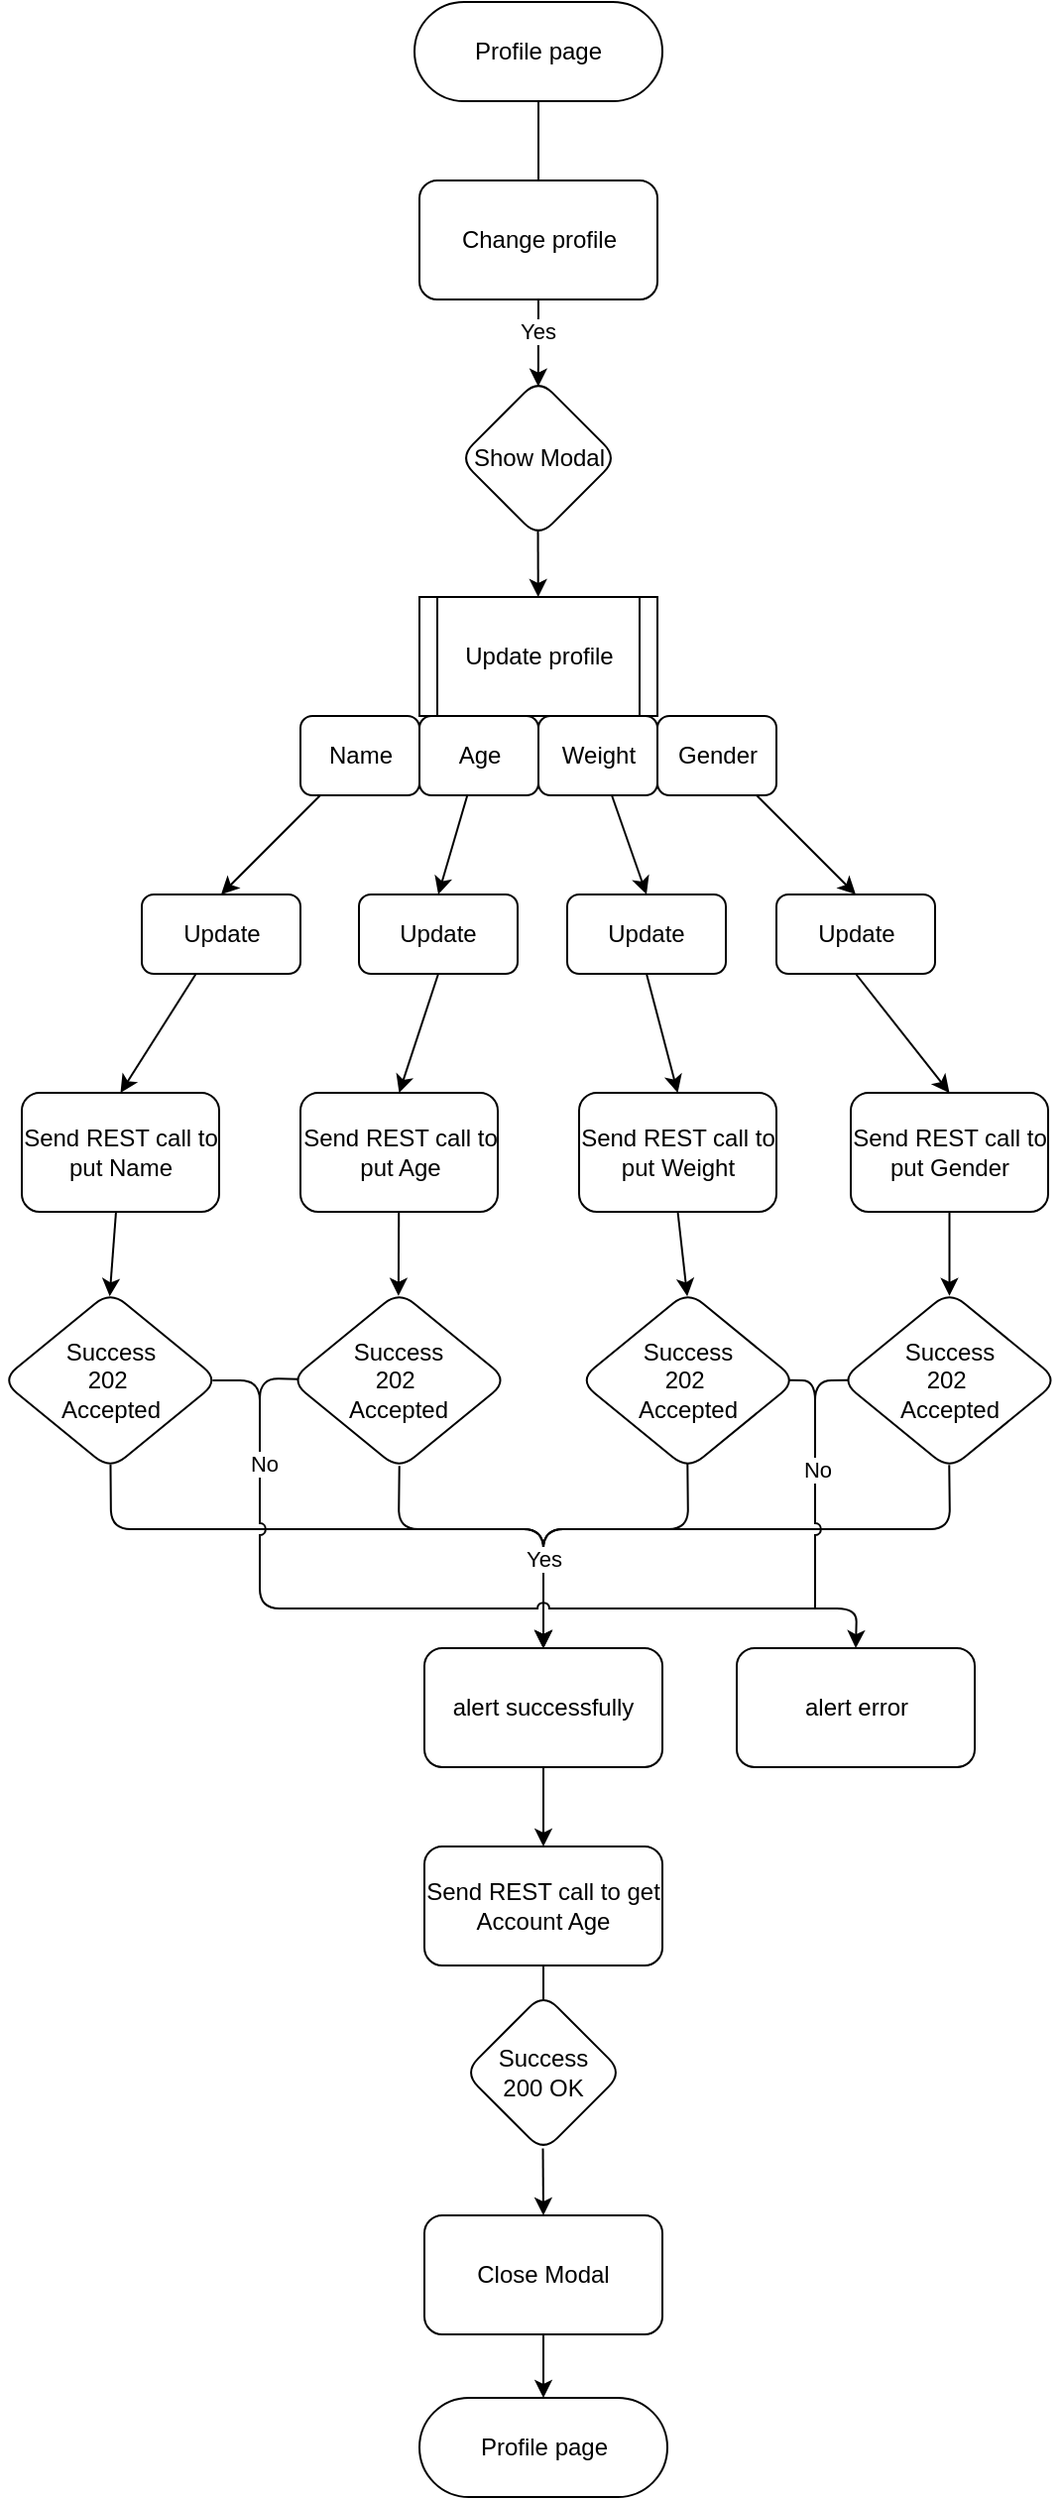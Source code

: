 <mxfile>
    <diagram id="6cU_vxc3cGKTj0C7ohTt" name="Profile">
        <mxGraphModel dx="862" dy="659" grid="0" gridSize="10" guides="1" tooltips="1" connect="1" arrows="1" fold="1" page="1" pageScale="1" pageWidth="850" pageHeight="1100" background="#FFFFFF" math="0" shadow="0">
            <root>
                <mxCell id="0"/>
                <mxCell id="1" parent="0"/>
                <mxCell id="2" value="" style="edgeStyle=none;html=1;startArrow=none;" edge="1" parent="1" source="8">
                    <mxGeometry relative="1" as="geometry">
                        <mxPoint x="410.5" y="160" as="targetPoint"/>
                    </mxGeometry>
                </mxCell>
                <mxCell id="3" value="Profile page" style="rounded=1;whiteSpace=wrap;html=1;arcSize=50;" vertex="1" parent="1">
                    <mxGeometry x="348" y="30" width="125" height="50" as="geometry"/>
                </mxCell>
                <mxCell id="4" value="" style="edgeStyle=none;html=1;entryX=0.499;entryY=0.048;entryDx=0;entryDy=0;entryPerimeter=0;" edge="1" parent="1" source="8" target="7">
                    <mxGeometry relative="1" as="geometry"/>
                </mxCell>
                <mxCell id="5" value="Yes" style="edgeLabel;html=1;align=center;verticalAlign=middle;resizable=0;points=[];" vertex="1" connectable="0" parent="4">
                    <mxGeometry x="-0.277" y="-1" relative="1" as="geometry">
                        <mxPoint as="offset"/>
                    </mxGeometry>
                </mxCell>
                <mxCell id="6" value="" style="edgeStyle=none;html=1;exitX=0.497;exitY=0.959;exitDx=0;exitDy=0;exitPerimeter=0;" edge="1" parent="1" source="7">
                    <mxGeometry relative="1" as="geometry">
                        <mxPoint x="410.386" y="330" as="targetPoint"/>
                    </mxGeometry>
                </mxCell>
                <mxCell id="7" value="Show Modal" style="rhombus;whiteSpace=wrap;html=1;rounded=1;" vertex="1" parent="1">
                    <mxGeometry x="370.5" y="220" width="80" height="80" as="geometry"/>
                </mxCell>
                <mxCell id="8" value="Change profile" style="whiteSpace=wrap;html=1;rounded=1;" vertex="1" parent="1">
                    <mxGeometry x="350.5" y="120" width="120" height="60" as="geometry"/>
                </mxCell>
                <mxCell id="9" value="" style="edgeStyle=none;html=1;endArrow=none;" edge="1" parent="1" source="3" target="8">
                    <mxGeometry relative="1" as="geometry">
                        <mxPoint x="410.5" y="80" as="sourcePoint"/>
                        <mxPoint x="410.5" y="160" as="targetPoint"/>
                    </mxGeometry>
                </mxCell>
                <mxCell id="10" value="Update profile" style="shape=process;whiteSpace=wrap;html=1;backgroundOutline=1;size=0.075;" vertex="1" parent="1">
                    <mxGeometry x="350.5" y="330" width="120" height="60" as="geometry"/>
                </mxCell>
                <mxCell id="11" style="edgeStyle=none;html=1;entryX=0.5;entryY=0;entryDx=0;entryDy=0;" edge="1" parent="1" source="12" target="30">
                    <mxGeometry relative="1" as="geometry"/>
                </mxCell>
                <mxCell id="12" value="Update" style="whiteSpace=wrap;html=1;rounded=1;" vertex="1" parent="1">
                    <mxGeometry x="210.5" y="480" width="80" height="40" as="geometry"/>
                </mxCell>
                <mxCell id="13" style="edgeStyle=none;html=1;entryX=0.5;entryY=0;entryDx=0;entryDy=0;" edge="1" parent="1" source="14" target="26">
                    <mxGeometry relative="1" as="geometry"/>
                </mxCell>
                <mxCell id="14" value="Gender" style="whiteSpace=wrap;html=1;rounded=1;" vertex="1" parent="1">
                    <mxGeometry x="470.5" y="390" width="60" height="40" as="geometry"/>
                </mxCell>
                <mxCell id="15" style="edgeStyle=none;html=1;entryX=0.5;entryY=0;entryDx=0;entryDy=0;" edge="1" parent="1" source="16" target="24">
                    <mxGeometry relative="1" as="geometry"/>
                </mxCell>
                <mxCell id="16" value="Weight" style="whiteSpace=wrap;html=1;rounded=1;" vertex="1" parent="1">
                    <mxGeometry x="410.5" y="390" width="60" height="40" as="geometry"/>
                </mxCell>
                <mxCell id="17" style="edgeStyle=none;html=1;entryX=0.5;entryY=0;entryDx=0;entryDy=0;" edge="1" parent="1" source="18" target="12">
                    <mxGeometry relative="1" as="geometry"/>
                </mxCell>
                <mxCell id="18" value="Name" style="whiteSpace=wrap;html=1;rounded=1;" vertex="1" parent="1">
                    <mxGeometry x="290.5" y="390" width="60" height="40" as="geometry"/>
                </mxCell>
                <mxCell id="19" style="edgeStyle=none;html=1;entryX=0.5;entryY=0;entryDx=0;entryDy=0;" edge="1" parent="1" source="20" target="22">
                    <mxGeometry relative="1" as="geometry"/>
                </mxCell>
                <mxCell id="20" value="Age" style="whiteSpace=wrap;html=1;rounded=1;" vertex="1" parent="1">
                    <mxGeometry x="350.5" y="390" width="60" height="40" as="geometry"/>
                </mxCell>
                <mxCell id="21" style="edgeStyle=none;html=1;exitX=0.5;exitY=1;exitDx=0;exitDy=0;entryX=0.5;entryY=0;entryDx=0;entryDy=0;" edge="1" parent="1" source="22" target="32">
                    <mxGeometry relative="1" as="geometry"/>
                </mxCell>
                <mxCell id="22" value="Update" style="whiteSpace=wrap;html=1;rounded=1;" vertex="1" parent="1">
                    <mxGeometry x="320" y="480" width="80" height="40" as="geometry"/>
                </mxCell>
                <mxCell id="23" style="edgeStyle=none;html=1;exitX=0.5;exitY=1;exitDx=0;exitDy=0;entryX=0.5;entryY=0;entryDx=0;entryDy=0;" edge="1" parent="1" source="24" target="34">
                    <mxGeometry relative="1" as="geometry"/>
                </mxCell>
                <mxCell id="24" value="Update" style="whiteSpace=wrap;html=1;rounded=1;" vertex="1" parent="1">
                    <mxGeometry x="425" y="480" width="80" height="40" as="geometry"/>
                </mxCell>
                <mxCell id="25" style="edgeStyle=none;html=1;exitX=0.5;exitY=1;exitDx=0;exitDy=0;entryX=0.5;entryY=0;entryDx=0;entryDy=0;" edge="1" parent="1" source="26" target="36">
                    <mxGeometry relative="1" as="geometry"/>
                </mxCell>
                <mxCell id="26" value="Update" style="whiteSpace=wrap;html=1;rounded=1;" vertex="1" parent="1">
                    <mxGeometry x="530.5" y="480" width="80" height="40" as="geometry"/>
                </mxCell>
                <mxCell id="27" style="edgeStyle=none;sketch=0;jumpStyle=arc;html=1;exitX=0.5;exitY=1;exitDx=0;exitDy=0;entryX=0.5;entryY=0;entryDx=0;entryDy=0;endArrow=classic;endFill=1;" edge="1" parent="1" source="28" target="53">
                    <mxGeometry relative="1" as="geometry"/>
                </mxCell>
                <mxCell id="28" value="alert successfully" style="whiteSpace=wrap;html=1;rounded=1;" vertex="1" parent="1">
                    <mxGeometry x="353" y="860" width="120" height="60" as="geometry"/>
                </mxCell>
                <mxCell id="29" style="edgeStyle=none;html=1;entryX=0.497;entryY=0.029;entryDx=0;entryDy=0;entryPerimeter=0;" edge="1" parent="1" source="30" target="39">
                    <mxGeometry relative="1" as="geometry"/>
                </mxCell>
                <mxCell id="30" value="Send REST call to put Name" style="whiteSpace=wrap;html=1;rounded=1;" vertex="1" parent="1">
                    <mxGeometry x="150" y="580" width="99.5" height="60" as="geometry"/>
                </mxCell>
                <mxCell id="31" style="edgeStyle=none;html=1;entryX=0.497;entryY=0.026;entryDx=0;entryDy=0;entryPerimeter=0;" edge="1" parent="1" source="32" target="43">
                    <mxGeometry relative="1" as="geometry"/>
                </mxCell>
                <mxCell id="32" value="Send REST call to put Age" style="whiteSpace=wrap;html=1;rounded=1;" vertex="1" parent="1">
                    <mxGeometry x="290.5" y="580" width="99.5" height="60" as="geometry"/>
                </mxCell>
                <mxCell id="33" style="edgeStyle=none;html=1;exitX=0.5;exitY=1;exitDx=0;exitDy=0;entryX=0.497;entryY=0.029;entryDx=0;entryDy=0;entryPerimeter=0;" edge="1" parent="1" source="34" target="46">
                    <mxGeometry relative="1" as="geometry"/>
                </mxCell>
                <mxCell id="34" value="Send REST call to put Weight" style="whiteSpace=wrap;html=1;rounded=1;" vertex="1" parent="1">
                    <mxGeometry x="431" y="580" width="99.5" height="60" as="geometry"/>
                </mxCell>
                <mxCell id="35" style="edgeStyle=none;html=1;exitX=0.5;exitY=1;exitDx=0;exitDy=0;entryX=0.5;entryY=0.026;entryDx=0;entryDy=0;entryPerimeter=0;" edge="1" parent="1" source="36" target="50">
                    <mxGeometry relative="1" as="geometry"/>
                </mxCell>
                <mxCell id="36" value="Send REST call to put Gender" style="whiteSpace=wrap;html=1;rounded=1;" vertex="1" parent="1">
                    <mxGeometry x="568" y="580" width="99.5" height="60" as="geometry"/>
                </mxCell>
                <mxCell id="37" style="edgeStyle=none;html=1;exitX=0.501;exitY=0.971;exitDx=0;exitDy=0;entryX=0.5;entryY=0;entryDx=0;entryDy=0;exitPerimeter=0;" edge="1" parent="1" source="39" target="28">
                    <mxGeometry relative="1" as="geometry">
                        <mxPoint x="410" y="860" as="targetPoint"/>
                        <Array as="points">
                            <mxPoint x="195" y="800"/>
                            <mxPoint x="413" y="800"/>
                        </Array>
                    </mxGeometry>
                </mxCell>
                <mxCell id="38" style="edgeStyle=none;sketch=0;jumpStyle=arc;html=1;endArrow=none;endFill=0;exitX=0.97;exitY=0.5;exitDx=0;exitDy=0;exitPerimeter=0;" edge="1" parent="1" source="39">
                    <mxGeometry relative="1" as="geometry">
                        <mxPoint x="270" y="750" as="targetPoint"/>
                        <Array as="points">
                            <mxPoint x="270" y="725"/>
                        </Array>
                    </mxGeometry>
                </mxCell>
                <mxCell id="39" value="Success&lt;br&gt;202&amp;nbsp;&lt;br&gt;Accepted" style="rhombus;whiteSpace=wrap;html=1;rounded=1;" vertex="1" parent="1">
                    <mxGeometry x="139.75" y="680" width="109.75" height="90" as="geometry"/>
                </mxCell>
                <mxCell id="40" style="edgeStyle=none;html=1;exitX=0.501;exitY=0.979;exitDx=0;exitDy=0;entryX=0.5;entryY=0;entryDx=0;entryDy=0;exitPerimeter=0;" edge="1" parent="1" source="43" target="28">
                    <mxGeometry relative="1" as="geometry">
                        <Array as="points">
                            <mxPoint x="340" y="800"/>
                            <mxPoint x="413" y="800"/>
                        </Array>
                    </mxGeometry>
                </mxCell>
                <mxCell id="41" style="edgeStyle=none;html=1;exitX=0.034;exitY=0.493;exitDx=0;exitDy=0;exitPerimeter=0;sketch=0;jumpStyle=arc;entryX=0.5;entryY=0;entryDx=0;entryDy=0;" edge="1" parent="1" source="43" target="51">
                    <mxGeometry relative="1" as="geometry">
                        <mxPoint x="470" y="840" as="targetPoint"/>
                        <mxPoint x="270" y="727" as="sourcePoint"/>
                        <Array as="points">
                            <mxPoint x="270" y="724"/>
                            <mxPoint x="270" y="840"/>
                            <mxPoint x="571" y="840"/>
                        </Array>
                    </mxGeometry>
                </mxCell>
                <mxCell id="42" value="No" style="edgeLabel;html=1;align=center;verticalAlign=middle;resizable=0;points=[];" vertex="1" connectable="0" parent="41">
                    <mxGeometry x="-0.595" y="3" relative="1" as="geometry">
                        <mxPoint x="-1" y="-31" as="offset"/>
                    </mxGeometry>
                </mxCell>
                <mxCell id="43" value="Success&lt;br&gt;202&amp;nbsp;&lt;br&gt;Accepted" style="rhombus;whiteSpace=wrap;html=1;rounded=1;" vertex="1" parent="1">
                    <mxGeometry x="285.38" y="680" width="109.75" height="90" as="geometry"/>
                </mxCell>
                <mxCell id="44" style="edgeStyle=none;html=1;exitX=0.498;exitY=0.963;exitDx=0;exitDy=0;entryX=0.5;entryY=0;entryDx=0;entryDy=0;exitPerimeter=0;" edge="1" parent="1" source="46" target="28">
                    <mxGeometry relative="1" as="geometry">
                        <Array as="points">
                            <mxPoint x="486" y="800"/>
                            <mxPoint x="413" y="800"/>
                        </Array>
                    </mxGeometry>
                </mxCell>
                <mxCell id="45" style="edgeStyle=none;html=1;exitX=0.964;exitY=0.499;exitDx=0;exitDy=0;exitPerimeter=0;jumpStyle=arc;endArrow=none;endFill=0;" edge="1" parent="1" source="46">
                    <mxGeometry relative="1" as="geometry">
                        <mxPoint x="550" y="790" as="targetPoint"/>
                        <Array as="points">
                            <mxPoint x="550" y="725"/>
                        </Array>
                    </mxGeometry>
                </mxCell>
                <mxCell id="46" value="Success&lt;br&gt;202&amp;nbsp;&lt;br&gt;Accepted" style="rhombus;whiteSpace=wrap;html=1;rounded=1;" vertex="1" parent="1">
                    <mxGeometry x="431" y="680" width="109.75" height="90" as="geometry"/>
                </mxCell>
                <mxCell id="47" value="Yes" style="edgeStyle=none;html=1;exitX=0.499;exitY=0.973;exitDx=0;exitDy=0;entryX=0.5;entryY=0;entryDx=0;entryDy=0;exitPerimeter=0;" edge="1" parent="1" source="50" target="28">
                    <mxGeometry x="0.697" relative="1" as="geometry">
                        <mxPoint x="410" y="860" as="targetPoint"/>
                        <Array as="points">
                            <mxPoint x="618" y="800"/>
                            <mxPoint x="413" y="800"/>
                        </Array>
                        <mxPoint as="offset"/>
                    </mxGeometry>
                </mxCell>
                <mxCell id="48" style="edgeStyle=none;html=1;exitX=0.034;exitY=0.499;exitDx=0;exitDy=0;exitPerimeter=0;jumpStyle=arc;endArrow=none;endFill=0;" edge="1" parent="1" source="50">
                    <mxGeometry relative="1" as="geometry">
                        <mxPoint x="550" y="840" as="targetPoint"/>
                        <Array as="points">
                            <mxPoint x="550" y="725"/>
                        </Array>
                    </mxGeometry>
                </mxCell>
                <mxCell id="49" value="No" style="edgeLabel;html=1;align=center;verticalAlign=middle;resizable=0;points=[];" vertex="1" connectable="0" parent="48">
                    <mxGeometry x="0.02" y="1" relative="1" as="geometry">
                        <mxPoint y="-6" as="offset"/>
                    </mxGeometry>
                </mxCell>
                <mxCell id="50" value="Success&lt;br&gt;202&amp;nbsp;&lt;br&gt;Accepted" style="rhombus;whiteSpace=wrap;html=1;rounded=1;" vertex="1" parent="1">
                    <mxGeometry x="562.87" y="680" width="109.75" height="90" as="geometry"/>
                </mxCell>
                <mxCell id="51" value="alert error" style="whiteSpace=wrap;html=1;rounded=1;" vertex="1" parent="1">
                    <mxGeometry x="510.5" y="860" width="120" height="60" as="geometry"/>
                </mxCell>
                <mxCell id="53" value="Send REST call to get Account Age" style="rounded=1;whiteSpace=wrap;html=1;" vertex="1" parent="1">
                    <mxGeometry x="353" y="960" width="120" height="60" as="geometry"/>
                </mxCell>
                <mxCell id="54" value="Profile page" style="rounded=1;whiteSpace=wrap;html=1;arcSize=50;" vertex="1" parent="1">
                    <mxGeometry x="350.5" y="1238" width="125" height="50" as="geometry"/>
                </mxCell>
                <mxCell id="55" style="edgeStyle=none;sketch=0;jumpStyle=arc;html=1;endArrow=classic;endFill=1;" edge="1" parent="1" source="56" target="54">
                    <mxGeometry relative="1" as="geometry"/>
                </mxCell>
                <mxCell id="56" value="Close Modal" style="rounded=1;whiteSpace=wrap;html=1;" vertex="1" parent="1">
                    <mxGeometry x="353" y="1146" width="120" height="60" as="geometry"/>
                </mxCell>
                <mxCell id="57" value="" style="edgeStyle=none;sketch=0;jumpStyle=arc;html=1;endArrow=none;endFill=1;" edge="1" parent="1" source="53">
                    <mxGeometry relative="1" as="geometry">
                        <mxPoint x="413" y="1020" as="sourcePoint"/>
                        <mxPoint x="413" y="1055" as="targetPoint"/>
                    </mxGeometry>
                </mxCell>
                <mxCell id="69" style="edgeStyle=none;html=1;entryX=0.5;entryY=0;entryDx=0;entryDy=0;exitX=0.497;exitY=0.978;exitDx=0;exitDy=0;exitPerimeter=0;" edge="1" parent="1" source="61" target="56">
                    <mxGeometry relative="1" as="geometry"/>
                </mxCell>
                <mxCell id="61" value="Success&lt;br&gt;200 OK" style="rhombus;whiteSpace=wrap;html=1;rounded=1;" vertex="1" parent="1">
                    <mxGeometry x="373" y="1034" width="80" height="80" as="geometry"/>
                </mxCell>
            </root>
        </mxGraphModel>
    </diagram>
</mxfile>